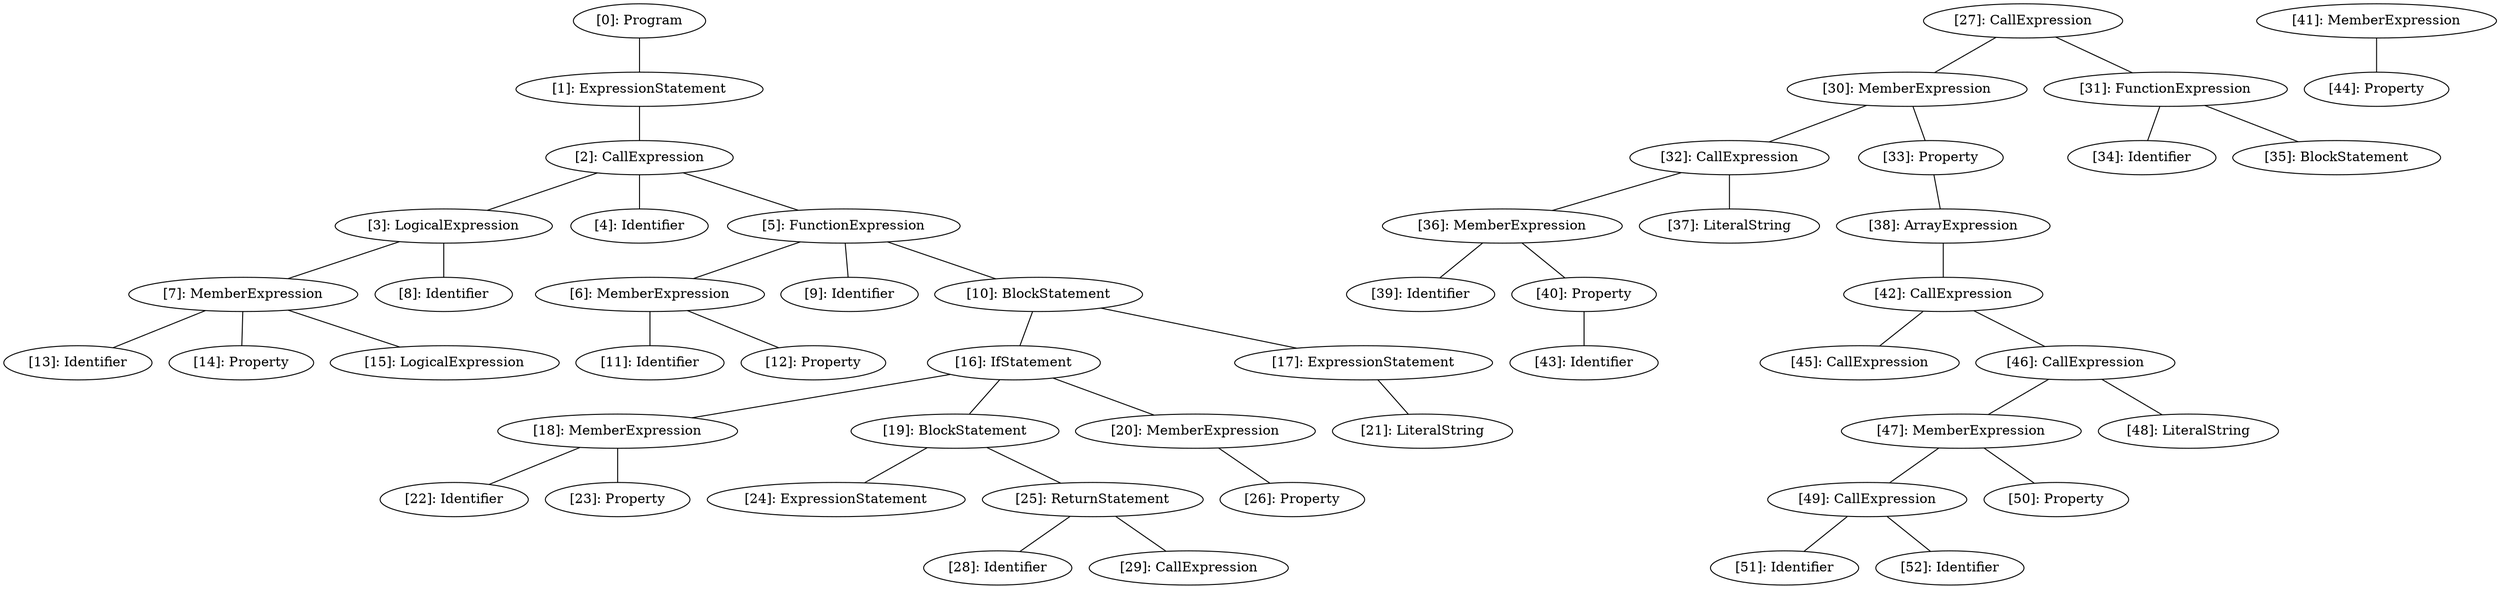 // Result
graph {
	0 [label="[0]: Program"]
	1 [label="[1]: ExpressionStatement"]
	2 [label="[2]: CallExpression"]
	3 [label="[3]: LogicalExpression"]
	4 [label="[4]: Identifier"]
	5 [label="[5]: FunctionExpression"]
	6 [label="[6]: MemberExpression"]
	7 [label="[7]: MemberExpression"]
	8 [label="[8]: Identifier"]
	9 [label="[9]: Identifier"]
	10 [label="[10]: BlockStatement"]
	11 [label="[11]: Identifier"]
	12 [label="[12]: Property"]
	13 [label="[13]: Identifier"]
	14 [label="[14]: Property"]
	15 [label="[15]: LogicalExpression"]
	16 [label="[16]: IfStatement"]
	17 [label="[17]: ExpressionStatement"]
	18 [label="[18]: MemberExpression"]
	19 [label="[19]: BlockStatement"]
	20 [label="[20]: MemberExpression"]
	21 [label="[21]: LiteralString"]
	22 [label="[22]: Identifier"]
	23 [label="[23]: Property"]
	24 [label="[24]: ExpressionStatement"]
	25 [label="[25]: ReturnStatement"]
	26 [label="[26]: Property"]
	27 [label="[27]: CallExpression"]
	28 [label="[28]: Identifier"]
	29 [label="[29]: CallExpression"]
	30 [label="[30]: MemberExpression"]
	31 [label="[31]: FunctionExpression"]
	32 [label="[32]: CallExpression"]
	33 [label="[33]: Property"]
	34 [label="[34]: Identifier"]
	35 [label="[35]: BlockStatement"]
	36 [label="[36]: MemberExpression"]
	37 [label="[37]: LiteralString"]
	38 [label="[38]: ArrayExpression"]
	39 [label="[39]: Identifier"]
	40 [label="[40]: Property"]
	41 [label="[41]: MemberExpression"]
	42 [label="[42]: CallExpression"]
	43 [label="[43]: Identifier"]
	44 [label="[44]: Property"]
	45 [label="[45]: CallExpression"]
	46 [label="[46]: CallExpression"]
	47 [label="[47]: MemberExpression"]
	48 [label="[48]: LiteralString"]
	49 [label="[49]: CallExpression"]
	50 [label="[50]: Property"]
	51 [label="[51]: Identifier"]
	52 [label="[52]: Identifier"]
	0 -- 1
	1 -- 2
	2 -- 3
	2 -- 4
	2 -- 5
	3 -- 7
	3 -- 8
	5 -- 6
	5 -- 9
	5 -- 10
	6 -- 11
	6 -- 12
	7 -- 13
	7 -- 14
	7 -- 15
	10 -- 16
	10 -- 17
	16 -- 18
	16 -- 19
	16 -- 20
	17 -- 21
	18 -- 22
	18 -- 23
	19 -- 24
	19 -- 25
	20 -- 26
	25 -- 28
	25 -- 29
	27 -- 30
	27 -- 31
	30 -- 32
	30 -- 33
	31 -- 34
	31 -- 35
	32 -- 36
	32 -- 37
	33 -- 38
	36 -- 39
	36 -- 40
	38 -- 42
	40 -- 43
	41 -- 44
	42 -- 45
	42 -- 46
	46 -- 47
	46 -- 48
	47 -- 49
	47 -- 50
	49 -- 51
	49 -- 52
}

